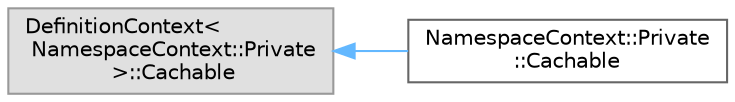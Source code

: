digraph "Graphical Class Hierarchy"
{
 // INTERACTIVE_SVG=YES
 // LATEX_PDF_SIZE
  bgcolor="transparent";
  edge [fontname=Helvetica,fontsize=10,labelfontname=Helvetica,labelfontsize=10];
  node [fontname=Helvetica,fontsize=10,shape=box,height=0.2,width=0.4];
  rankdir="LR";
  Node0 [label="DefinitionContext\<\l NamespaceContext::Private\l \>::Cachable",height=0.2,width=0.4,color="grey60", fillcolor="#E0E0E0", style="filled",tooltip=" "];
  Node0 -> Node1 [dir="back",color="steelblue1",style="solid"];
  Node1 [label="NamespaceContext::Private\l::Cachable",height=0.2,width=0.4,color="grey40", fillcolor="white", style="filled",URL="$d1/d10/struct_namespace_context_1_1_private_1_1_cachable.html",tooltip=" "];
}
